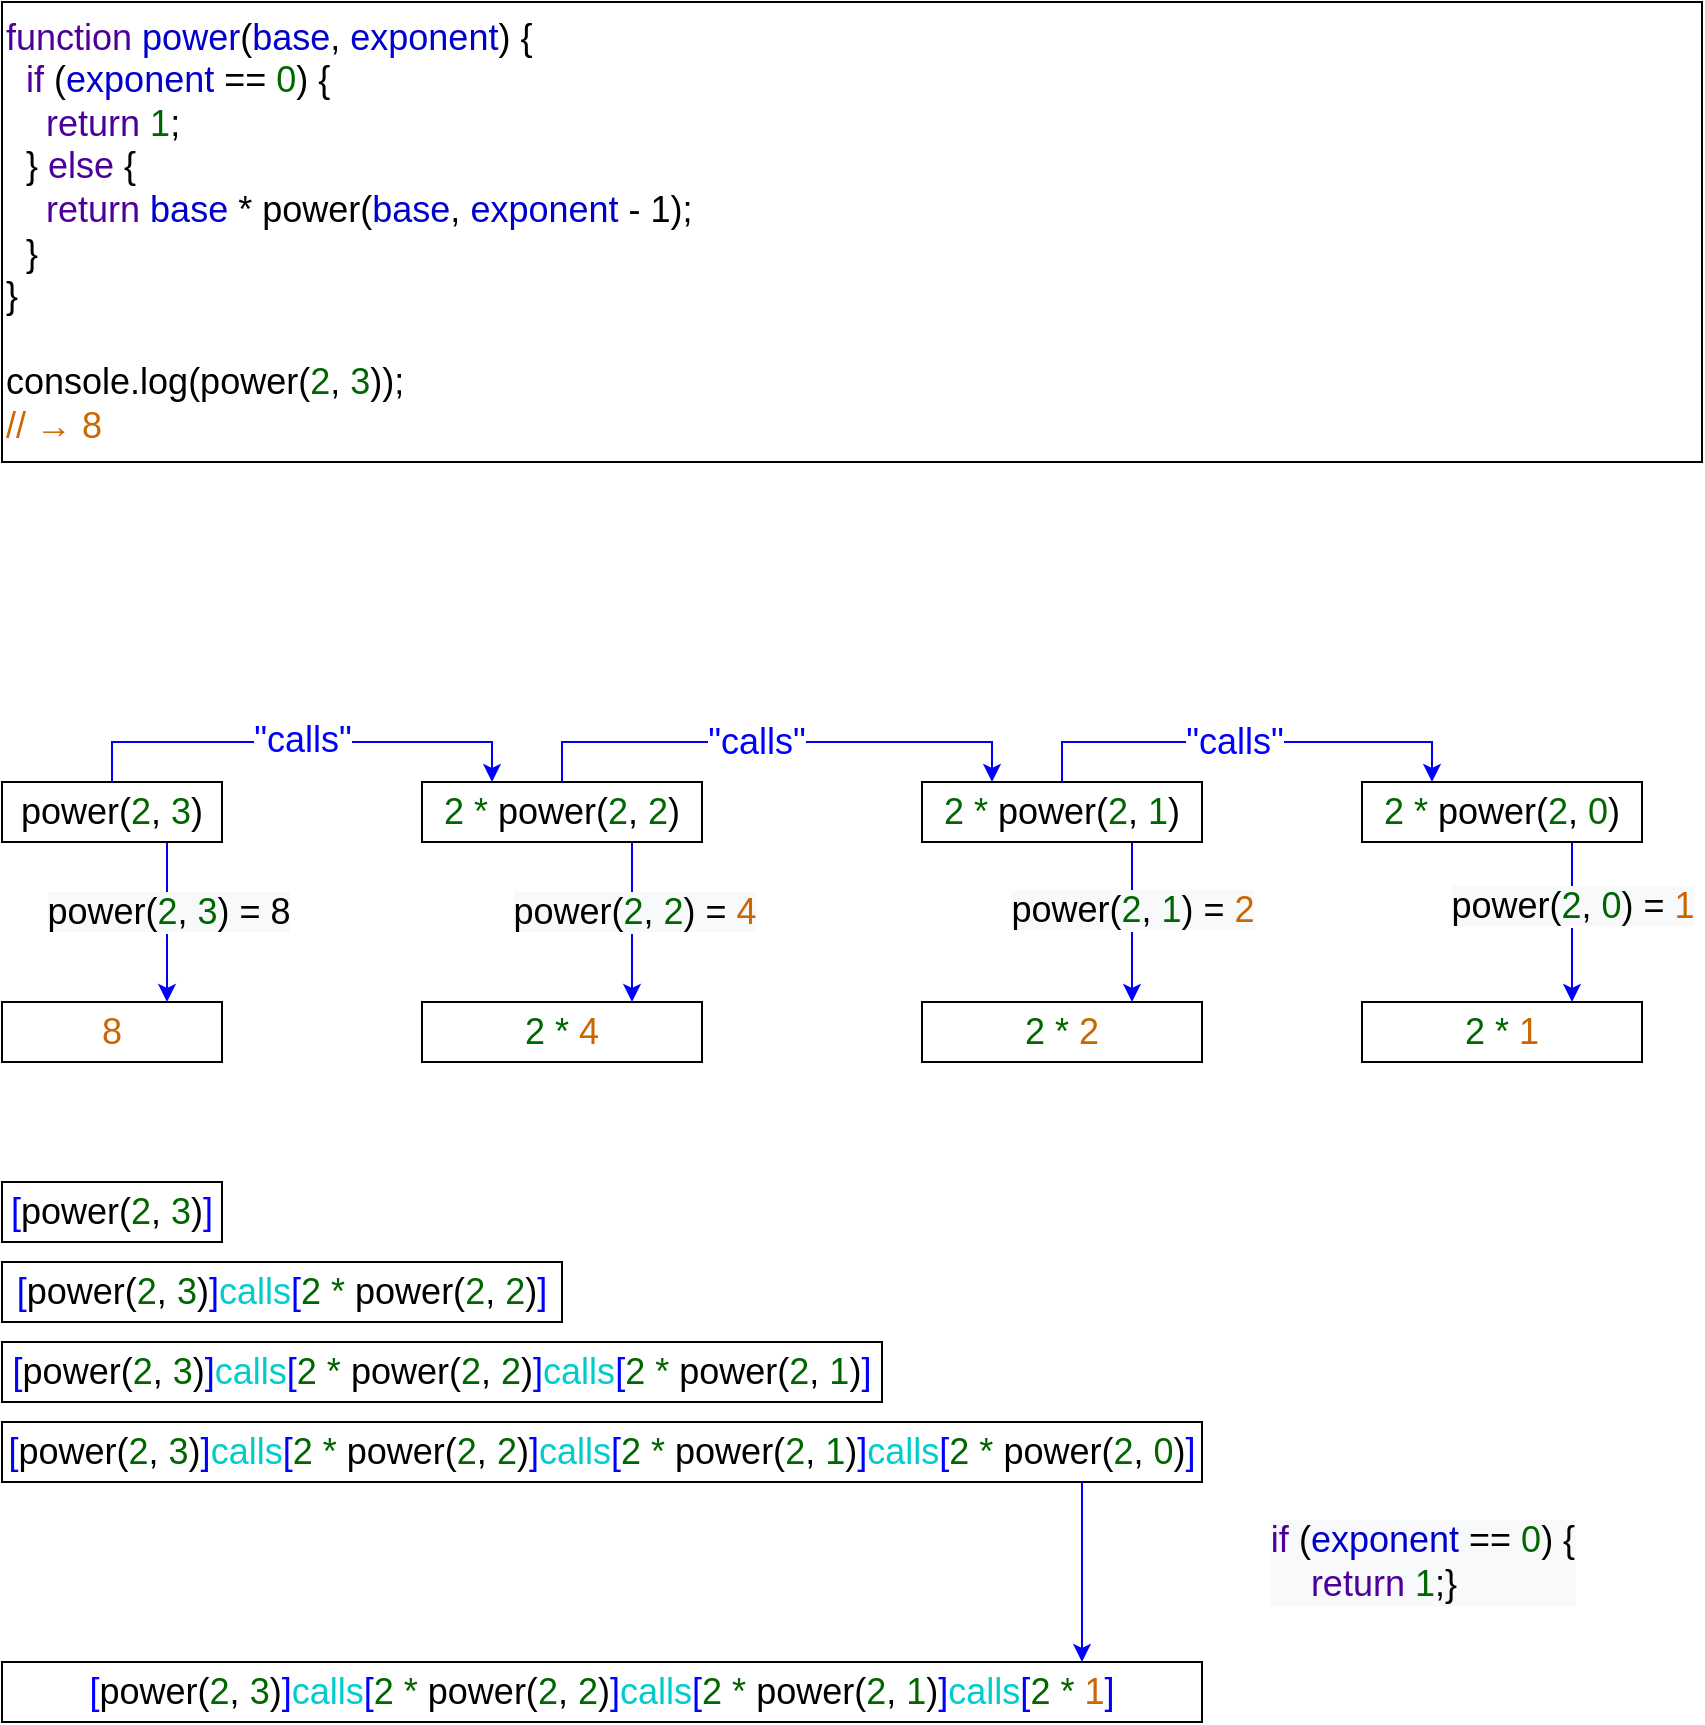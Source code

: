 <mxfile version="15.8.2" type="device"><diagram id="Qraq3wW1zcO4OfZ6mcUn" name="Page-1"><mxGraphModel dx="1102" dy="582" grid="1" gridSize="10" guides="1" tooltips="1" connect="1" arrows="1" fold="1" page="1" pageScale="1" pageWidth="850" pageHeight="1100" math="0" shadow="0"><root><mxCell id="0"/><mxCell id="1" parent="0"/><mxCell id="-QdokpO90p7J2zK2wVja-1" value="&lt;div style=&quot;font-size: 18px&quot;&gt;&lt;font style=&quot;font-size: 18px&quot;&gt;&lt;font color=&quot;#4c0099&quot;&gt;function &lt;/font&gt;&lt;font color=&quot;#0000cc&quot;&gt;power&lt;/font&gt;(&lt;font color=&quot;#0000cc&quot;&gt;base&lt;/font&gt;, &lt;font color=&quot;#0000cc&quot;&gt;exponent&lt;/font&gt;) {&lt;/font&gt;&lt;/div&gt;&lt;div style=&quot;font-size: 18px&quot;&gt;&lt;font style=&quot;font-size: 18px&quot;&gt;&amp;nbsp; &lt;font color=&quot;#4c0099&quot;&gt;if &lt;/font&gt;(&lt;font color=&quot;#0000cc&quot;&gt;exponent &lt;/font&gt;== &lt;font color=&quot;#006600&quot;&gt;0&lt;/font&gt;) {&lt;/font&gt;&lt;/div&gt;&lt;div style=&quot;font-size: 18px&quot;&gt;&lt;font style=&quot;font-size: 18px&quot;&gt;&amp;nbsp; &amp;nbsp; &lt;font color=&quot;#4c0099&quot;&gt;return &lt;/font&gt;&lt;font color=&quot;#006600&quot;&gt;1&lt;/font&gt;;&lt;/font&gt;&lt;/div&gt;&lt;div style=&quot;font-size: 18px&quot;&gt;&lt;font style=&quot;font-size: 18px&quot;&gt;&amp;nbsp; } &lt;font color=&quot;#4c0099&quot;&gt;else &lt;/font&gt;{&lt;/font&gt;&lt;/div&gt;&lt;div style=&quot;font-size: 18px&quot;&gt;&lt;font style=&quot;font-size: 18px&quot;&gt;&amp;nbsp; &amp;nbsp; &lt;font color=&quot;#4c0099&quot;&gt;return &lt;/font&gt;&lt;font color=&quot;#0000cc&quot;&gt;base &lt;/font&gt;* power(&lt;font color=&quot;#0000cc&quot;&gt;base&lt;/font&gt;, &lt;font color=&quot;#0000cc&quot;&gt;exponent &lt;/font&gt;- 1);&lt;/font&gt;&lt;/div&gt;&lt;div style=&quot;font-size: 18px&quot;&gt;&lt;font style=&quot;font-size: 18px&quot;&gt;&amp;nbsp; }&lt;/font&gt;&lt;/div&gt;&lt;div style=&quot;font-size: 18px&quot;&gt;&lt;font style=&quot;font-size: 18px&quot;&gt;}&lt;/font&gt;&lt;/div&gt;&lt;div style=&quot;font-size: 18px&quot;&gt;&lt;font style=&quot;font-size: 18px&quot;&gt;&lt;br&gt;&lt;/font&gt;&lt;/div&gt;&lt;div style=&quot;font-size: 18px&quot;&gt;&lt;font style=&quot;font-size: 18px&quot;&gt;console.log(power(&lt;font color=&quot;#006600&quot;&gt;2&lt;/font&gt;, &lt;font color=&quot;#006600&quot;&gt;3&lt;/font&gt;));&lt;/font&gt;&lt;/div&gt;&lt;div style=&quot;font-size: 18px&quot;&gt;&lt;font style=&quot;font-size: 18px&quot; color=&quot;#cc6600&quot;&gt;// → 8&lt;/font&gt;&lt;/div&gt;" style="rounded=0;whiteSpace=wrap;html=1;align=left;" vertex="1" parent="1"><mxGeometry width="850" height="230" as="geometry"/></mxCell><mxCell id="-QdokpO90p7J2zK2wVja-154" style="edgeStyle=orthogonalEdgeStyle;rounded=0;orthogonalLoop=1;jettySize=auto;html=1;exitX=0.5;exitY=0;exitDx=0;exitDy=0;entryX=0.25;entryY=0;entryDx=0;entryDy=0;fontSize=18;fontColor=#CC00CC;strokeColor=#0000FF;" edge="1" parent="1" source="-QdokpO90p7J2zK2wVja-142" target="-QdokpO90p7J2zK2wVja-147"><mxGeometry relative="1" as="geometry"/></mxCell><mxCell id="-QdokpO90p7J2zK2wVja-158" value="&lt;font color=&quot;#0000ff&quot;&gt;&quot;calls&quot;&lt;/font&gt;" style="edgeLabel;html=1;align=center;verticalAlign=middle;resizable=0;points=[];fontSize=18;fontColor=#CC00CC;" vertex="1" connectable="0" parent="-QdokpO90p7J2zK2wVja-154"><mxGeometry x="-0.087" y="1" relative="1" as="geometry"><mxPoint x="10" as="offset"/></mxGeometry></mxCell><mxCell id="-QdokpO90p7J2zK2wVja-166" style="edgeStyle=orthogonalEdgeStyle;rounded=0;orthogonalLoop=1;jettySize=auto;html=1;exitX=0.75;exitY=1;exitDx=0;exitDy=0;entryX=0.75;entryY=0;entryDx=0;entryDy=0;fontSize=18;fontColor=#CC6600;strokeColor=#0000FF;" edge="1" parent="1" source="-QdokpO90p7J2zK2wVja-142" target="-QdokpO90p7J2zK2wVja-153"><mxGeometry relative="1" as="geometry"><Array as="points"><mxPoint x="83" y="450"/><mxPoint x="83" y="450"/></Array></mxGeometry></mxCell><mxCell id="-QdokpO90p7J2zK2wVja-167" value="&lt;span style=&quot;background-color: rgb(248 , 249 , 250) ; color: rgb(0 , 0 , 0) ; text-align: left&quot;&gt;power(&lt;/span&gt;&lt;font color=&quot;#006600&quot; style=&quot;background-color: rgb(248 , 249 , 250) ; text-align: left&quot;&gt;2&lt;/font&gt;&lt;span style=&quot;background-color: rgb(248 , 249 , 250) ; color: rgb(0 , 0 , 0) ; text-align: left&quot;&gt;, &lt;/span&gt;&lt;span style=&quot;background-color: rgb(248 , 249 , 250) ; text-align: left&quot;&gt;&lt;font color=&quot;#006600&quot;&gt;3&lt;/font&gt;&lt;/span&gt;&lt;span style=&quot;background-color: rgb(248 , 249 , 250) ; color: rgb(0 , 0 , 0) ; text-align: left&quot;&gt;) =&amp;nbsp;8&lt;/span&gt;" style="edgeLabel;html=1;align=center;verticalAlign=middle;resizable=0;points=[];fontSize=18;fontColor=#CC6600;" vertex="1" connectable="0" parent="-QdokpO90p7J2zK2wVja-166"><mxGeometry x="-0.135" relative="1" as="geometry"><mxPoint as="offset"/></mxGeometry></mxCell><mxCell id="-QdokpO90p7J2zK2wVja-142" value="&lt;span style=&quot;color: rgb(0 , 0 , 0) ; text-align: left&quot;&gt;power(&lt;/span&gt;&lt;font color=&quot;#006600&quot; style=&quot;text-align: left&quot;&gt;2&lt;/font&gt;&lt;span style=&quot;color: rgb(0 , 0 , 0) ; text-align: left&quot;&gt;,&amp;nbsp;&lt;/span&gt;&lt;font color=&quot;#006600&quot; style=&quot;text-align: left&quot;&gt;3&lt;/font&gt;&lt;span style=&quot;color: rgb(0 , 0 , 0) ; text-align: left&quot;&gt;)&lt;/span&gt;" style="rounded=0;whiteSpace=wrap;html=1;fontSize=18;fontColor=#CC00CC;align=center;" vertex="1" parent="1"><mxGeometry y="390" width="110" height="30" as="geometry"/></mxCell><mxCell id="-QdokpO90p7J2zK2wVja-155" style="edgeStyle=orthogonalEdgeStyle;rounded=0;orthogonalLoop=1;jettySize=auto;html=1;exitX=0.5;exitY=0;exitDx=0;exitDy=0;entryX=0.25;entryY=0;entryDx=0;entryDy=0;fontSize=18;fontColor=#CC00CC;strokeColor=#0000FF;" edge="1" parent="1" source="-QdokpO90p7J2zK2wVja-147" target="-QdokpO90p7J2zK2wVja-148"><mxGeometry relative="1" as="geometry"/></mxCell><mxCell id="-QdokpO90p7J2zK2wVja-171" value="&lt;span style=&quot;color: rgb(0 , 0 , 255)&quot;&gt;&quot;calls&quot;&lt;/span&gt;" style="edgeLabel;html=1;align=center;verticalAlign=middle;resizable=0;points=[];fontSize=18;fontColor=#CC6600;" vertex="1" connectable="0" parent="-QdokpO90p7J2zK2wVja-155"><mxGeometry x="-0.082" relative="1" as="geometry"><mxPoint as="offset"/></mxGeometry></mxCell><mxCell id="-QdokpO90p7J2zK2wVja-164" style="edgeStyle=orthogonalEdgeStyle;rounded=0;orthogonalLoop=1;jettySize=auto;html=1;exitX=0.75;exitY=1;exitDx=0;exitDy=0;entryX=0.75;entryY=0;entryDx=0;entryDy=0;fontSize=18;fontColor=#CC6600;strokeColor=#0000FF;" edge="1" parent="1" source="-QdokpO90p7J2zK2wVja-147" target="-QdokpO90p7J2zK2wVja-152"><mxGeometry relative="1" as="geometry"/></mxCell><mxCell id="-QdokpO90p7J2zK2wVja-165" value="&lt;span style=&quot;background-color: rgb(248 , 249 , 250) ; color: rgb(0 , 0 , 0) ; text-align: left&quot;&gt;power(&lt;/span&gt;&lt;font color=&quot;#006600&quot; style=&quot;background-color: rgb(248 , 249 , 250) ; text-align: left&quot;&gt;2&lt;/font&gt;&lt;span style=&quot;background-color: rgb(248 , 249 , 250) ; color: rgb(0 , 0 , 0) ; text-align: left&quot;&gt;, &lt;/span&gt;&lt;span style=&quot;background-color: rgb(248 , 249 , 250) ; text-align: left&quot;&gt;&lt;font color=&quot;#006600&quot;&gt;2&lt;/font&gt;&lt;/span&gt;&lt;span style=&quot;background-color: rgb(248 , 249 , 250) ; color: rgb(0 , 0 , 0) ; text-align: left&quot;&gt;) =&amp;nbsp;&lt;/span&gt;&lt;span style=&quot;background-color: rgb(248 , 249 , 250) ; text-align: left&quot;&gt;4&lt;/span&gt;" style="edgeLabel;html=1;align=center;verticalAlign=middle;resizable=0;points=[];fontSize=18;fontColor=#CC6600;" vertex="1" connectable="0" parent="-QdokpO90p7J2zK2wVja-164"><mxGeometry x="-0.135" y="1" relative="1" as="geometry"><mxPoint as="offset"/></mxGeometry></mxCell><mxCell id="-QdokpO90p7J2zK2wVja-147" value="&lt;span style=&quot;color: rgb(0 , 102 , 0) ; text-align: left&quot;&gt;2 *&amp;nbsp;&lt;/span&gt;&lt;span style=&quot;color: rgb(0 , 0 , 0) ; text-align: left&quot;&gt;power(&lt;/span&gt;&lt;font color=&quot;#006600&quot; style=&quot;text-align: left&quot;&gt;2&lt;/font&gt;&lt;span style=&quot;color: rgb(0 , 0 , 0) ; text-align: left&quot;&gt;, &lt;/span&gt;&lt;span style=&quot;text-align: left&quot;&gt;&lt;font color=&quot;#006600&quot;&gt;2&lt;/font&gt;&lt;/span&gt;&lt;span style=&quot;color: rgb(0 , 0 , 0) ; text-align: left&quot;&gt;)&lt;/span&gt;" style="rounded=0;whiteSpace=wrap;html=1;fontSize=18;fontColor=#CC00CC;align=center;" vertex="1" parent="1"><mxGeometry x="210" y="390" width="140" height="30" as="geometry"/></mxCell><mxCell id="-QdokpO90p7J2zK2wVja-156" style="edgeStyle=orthogonalEdgeStyle;rounded=0;orthogonalLoop=1;jettySize=auto;html=1;exitX=0.5;exitY=0;exitDx=0;exitDy=0;entryX=0.25;entryY=0;entryDx=0;entryDy=0;fontSize=18;fontColor=#CC00CC;strokeColor=#0000FF;" edge="1" parent="1" source="-QdokpO90p7J2zK2wVja-148" target="-QdokpO90p7J2zK2wVja-149"><mxGeometry relative="1" as="geometry"/></mxCell><mxCell id="-QdokpO90p7J2zK2wVja-172" value="&lt;span style=&quot;color: rgb(0 , 0 , 255)&quot;&gt;&quot;calls&quot;&lt;/span&gt;" style="edgeLabel;html=1;align=center;verticalAlign=middle;resizable=0;points=[];fontSize=18;fontColor=#CC6600;" vertex="1" connectable="0" parent="-QdokpO90p7J2zK2wVja-156"><mxGeometry x="-0.058" relative="1" as="geometry"><mxPoint as="offset"/></mxGeometry></mxCell><mxCell id="-QdokpO90p7J2zK2wVja-161" style="edgeStyle=orthogonalEdgeStyle;rounded=0;orthogonalLoop=1;jettySize=auto;html=1;exitX=0.75;exitY=1;exitDx=0;exitDy=0;fontSize=18;fontColor=#CC6600;strokeColor=#0000FF;entryX=0.75;entryY=0;entryDx=0;entryDy=0;" edge="1" parent="1" source="-QdokpO90p7J2zK2wVja-148" target="-QdokpO90p7J2zK2wVja-151"><mxGeometry relative="1" as="geometry"><mxPoint x="565" y="460" as="targetPoint"/><Array as="points"/></mxGeometry></mxCell><mxCell id="-QdokpO90p7J2zK2wVja-162" value="&lt;span style=&quot;background-color: rgb(248 , 249 , 250) ; color: rgb(0 , 0 , 0) ; text-align: left&quot;&gt;power(&lt;/span&gt;&lt;font color=&quot;#006600&quot; style=&quot;background-color: rgb(248 , 249 , 250) ; text-align: left&quot;&gt;2&lt;/font&gt;&lt;span style=&quot;background-color: rgb(248 , 249 , 250) ; color: rgb(0 , 0 , 0) ; text-align: left&quot;&gt;, &lt;/span&gt;&lt;span style=&quot;background-color: rgb(248 , 249 , 250) ; text-align: left&quot;&gt;&lt;font color=&quot;#006600&quot;&gt;1&lt;/font&gt;&lt;/span&gt;&lt;span style=&quot;background-color: rgb(248 , 249 , 250) ; color: rgb(0 , 0 , 0) ; text-align: left&quot;&gt;) =&amp;nbsp;&lt;/span&gt;&lt;span style=&quot;background-color: rgb(248 , 249 , 250) ; text-align: left&quot;&gt;2&lt;/span&gt;" style="edgeLabel;html=1;align=center;verticalAlign=middle;resizable=0;points=[];fontSize=18;fontColor=#CC6600;" vertex="1" connectable="0" parent="-QdokpO90p7J2zK2wVja-161"><mxGeometry x="-0.162" relative="1" as="geometry"><mxPoint as="offset"/></mxGeometry></mxCell><mxCell id="-QdokpO90p7J2zK2wVja-148" value="&lt;span style=&quot;color: rgb(0 , 102 , 0) ; text-align: left&quot;&gt;2 *&amp;nbsp;&lt;/span&gt;&lt;span style=&quot;color: rgb(0 , 0 , 0) ; text-align: left&quot;&gt;power(&lt;/span&gt;&lt;font color=&quot;#006600&quot; style=&quot;text-align: left&quot;&gt;2&lt;/font&gt;&lt;span style=&quot;color: rgb(0 , 0 , 0) ; text-align: left&quot;&gt;, &lt;/span&gt;&lt;span style=&quot;text-align: left&quot;&gt;&lt;font color=&quot;#006600&quot;&gt;1&lt;/font&gt;&lt;/span&gt;&lt;span style=&quot;color: rgb(0 , 0 , 0) ; text-align: left&quot;&gt;)&lt;/span&gt;" style="rounded=0;whiteSpace=wrap;html=1;fontSize=18;fontColor=#CC00CC;align=center;" vertex="1" parent="1"><mxGeometry x="460" y="390" width="140" height="30" as="geometry"/></mxCell><mxCell id="-QdokpO90p7J2zK2wVja-159" style="edgeStyle=orthogonalEdgeStyle;rounded=0;orthogonalLoop=1;jettySize=auto;html=1;exitX=0.75;exitY=1;exitDx=0;exitDy=0;entryX=0.75;entryY=0;entryDx=0;entryDy=0;fontSize=18;fontColor=#0000FF;strokeColor=#0000FF;" edge="1" parent="1" source="-QdokpO90p7J2zK2wVja-149" target="-QdokpO90p7J2zK2wVja-150"><mxGeometry relative="1" as="geometry"/></mxCell><mxCell id="-QdokpO90p7J2zK2wVja-160" value="&lt;span style=&quot;background-color: rgb(248 , 249 , 250) ; color: rgb(0 , 0 , 0) ; text-align: left&quot;&gt;power(&lt;/span&gt;&lt;font color=&quot;#006600&quot; style=&quot;background-color: rgb(248 , 249 , 250) ; text-align: left&quot;&gt;2&lt;/font&gt;&lt;span style=&quot;background-color: rgb(248 , 249 , 250) ; color: rgb(0 , 0 , 0) ; text-align: left&quot;&gt;,&amp;nbsp;&lt;/span&gt;&lt;span style=&quot;color: rgb(204 , 0 , 204) ; background-color: rgb(248 , 249 , 250) ; text-align: left&quot;&gt;&lt;font color=&quot;#006600&quot;&gt;0&lt;/font&gt;&lt;/span&gt;&lt;span style=&quot;background-color: rgb(248 , 249 , 250) ; color: rgb(0 , 0 , 0) ; text-align: left&quot;&gt;) = &lt;/span&gt;&lt;span style=&quot;background-color: rgb(248 , 249 , 250) ; text-align: left&quot;&gt;&lt;font color=&quot;#cc6600&quot;&gt;1&lt;/font&gt;&lt;/span&gt;" style="edgeLabel;html=1;align=center;verticalAlign=middle;resizable=0;points=[];fontSize=18;fontColor=#0000FF;" vertex="1" connectable="0" parent="-QdokpO90p7J2zK2wVja-159"><mxGeometry x="-0.197" relative="1" as="geometry"><mxPoint as="offset"/></mxGeometry></mxCell><mxCell id="-QdokpO90p7J2zK2wVja-149" value="&lt;span style=&quot;color: rgb(0 , 102 , 0) ; text-align: left&quot;&gt;2 *&amp;nbsp;&lt;/span&gt;&lt;span style=&quot;color: rgb(0 , 0 , 0) ; text-align: left&quot;&gt;power(&lt;/span&gt;&lt;font color=&quot;#006600&quot; style=&quot;text-align: left&quot;&gt;2&lt;/font&gt;&lt;span style=&quot;color: rgb(0 , 0 , 0) ; text-align: left&quot;&gt;, &lt;/span&gt;&lt;span style=&quot;text-align: left&quot;&gt;&lt;font color=&quot;#006600&quot;&gt;0&lt;/font&gt;&lt;/span&gt;&lt;span style=&quot;color: rgb(0 , 0 , 0) ; text-align: left&quot;&gt;)&lt;/span&gt;" style="rounded=0;whiteSpace=wrap;html=1;fontSize=18;fontColor=#CC00CC;align=center;" vertex="1" parent="1"><mxGeometry x="680" y="390" width="140" height="30" as="geometry"/></mxCell><mxCell id="-QdokpO90p7J2zK2wVja-150" value="&lt;span style=&quot;color: rgb(0 , 102 , 0) ; text-align: left&quot;&gt;2 * &lt;/span&gt;&lt;span style=&quot;text-align: left&quot;&gt;&lt;font color=&quot;#cc6600&quot;&gt;1&lt;/font&gt;&lt;/span&gt;" style="rounded=0;whiteSpace=wrap;html=1;fontSize=18;fontColor=#CC00CC;align=center;" vertex="1" parent="1"><mxGeometry x="680" y="500" width="140" height="30" as="geometry"/></mxCell><mxCell id="-QdokpO90p7J2zK2wVja-151" value="&lt;span style=&quot;color: rgb(0 , 102 , 0) ; text-align: left&quot;&gt;2 * &lt;/span&gt;&lt;span style=&quot;text-align: left&quot;&gt;&lt;font color=&quot;#cc6600&quot;&gt;2&lt;/font&gt;&lt;/span&gt;" style="rounded=0;whiteSpace=wrap;html=1;fontSize=18;fontColor=#CC00CC;align=center;" vertex="1" parent="1"><mxGeometry x="460" y="500" width="140" height="30" as="geometry"/></mxCell><mxCell id="-QdokpO90p7J2zK2wVja-152" value="&lt;span style=&quot;color: rgb(0 , 102 , 0) ; text-align: left&quot;&gt;2 * &lt;/span&gt;&lt;span style=&quot;text-align: left&quot;&gt;&lt;font color=&quot;#cc6600&quot;&gt;4&lt;/font&gt;&lt;/span&gt;" style="rounded=0;whiteSpace=wrap;html=1;fontSize=18;fontColor=#CC00CC;align=center;" vertex="1" parent="1"><mxGeometry x="210" y="500" width="140" height="30" as="geometry"/></mxCell><mxCell id="-QdokpO90p7J2zK2wVja-153" value="&lt;div style=&quot;text-align: left&quot;&gt;&lt;span&gt;&lt;font color=&quot;#cc6600&quot;&gt;8&lt;/font&gt;&lt;/span&gt;&lt;/div&gt;" style="rounded=0;whiteSpace=wrap;html=1;fontSize=18;fontColor=#CC00CC;align=center;" vertex="1" parent="1"><mxGeometry y="500" width="110" height="30" as="geometry"/></mxCell><mxCell id="-QdokpO90p7J2zK2wVja-174" value="&lt;span style=&quot;text-align: left&quot;&gt;&lt;font color=&quot;#0000ff&quot;&gt;[&lt;/font&gt;&lt;/span&gt;&lt;span style=&quot;color: rgb(0 , 0 , 0) ; text-align: left&quot;&gt;power(&lt;/span&gt;&lt;font color=&quot;#006600&quot; style=&quot;text-align: left&quot;&gt;2&lt;/font&gt;&lt;span style=&quot;color: rgb(0 , 0 , 0) ; text-align: left&quot;&gt;,&amp;nbsp;&lt;/span&gt;&lt;font color=&quot;#006600&quot; style=&quot;text-align: left&quot;&gt;3&lt;/font&gt;&lt;span style=&quot;color: rgb(0 , 0 , 0) ; text-align: left&quot;&gt;)&lt;/span&gt;&lt;span style=&quot;color: rgb(0 , 0 , 255) ; text-align: left&quot;&gt;]&lt;/span&gt;" style="rounded=0;whiteSpace=wrap;html=1;fontSize=18;fontColor=#CC00CC;align=center;" vertex="1" parent="1"><mxGeometry y="590" width="110" height="30" as="geometry"/></mxCell><mxCell id="-QdokpO90p7J2zK2wVja-175" value="&lt;span style=&quot;color: rgb(0 , 0 , 255) ; text-align: left&quot;&gt;[&lt;/span&gt;&lt;span style=&quot;color: rgb(0 , 0 , 0) ; text-align: left&quot;&gt;power(&lt;/span&gt;&lt;font color=&quot;#006600&quot; style=&quot;text-align: left&quot;&gt;2&lt;/font&gt;&lt;span style=&quot;color: rgb(0 , 0 , 0) ; text-align: left&quot;&gt;,&amp;nbsp;&lt;/span&gt;&lt;font color=&quot;#006600&quot; style=&quot;text-align: left&quot;&gt;3&lt;/font&gt;&lt;span style=&quot;color: rgb(0 , 0 , 0) ; text-align: left&quot;&gt;)&lt;/span&gt;&lt;span style=&quot;color: rgb(0 , 0 , 255) ; text-align: left&quot;&gt;]&lt;/span&gt;&lt;span style=&quot;text-align: left&quot;&gt;&lt;font color=&quot;#00cccc&quot;&gt;calls&lt;/font&gt;&lt;/span&gt;&lt;span style=&quot;color: rgb(0 , 0 , 255) ; text-align: left&quot;&gt;[&lt;/span&gt;&lt;span style=&quot;color: rgb(0 , 102 , 0) ; text-align: left&quot;&gt;2 *&amp;nbsp;&lt;/span&gt;&lt;span style=&quot;color: rgb(0 , 0 , 0) ; text-align: left&quot;&gt;power(&lt;/span&gt;&lt;font color=&quot;#006600&quot; style=&quot;text-align: left&quot;&gt;2&lt;/font&gt;&lt;span style=&quot;color: rgb(0 , 0 , 0) ; text-align: left&quot;&gt;,&amp;nbsp;&lt;/span&gt;&lt;span style=&quot;text-align: left&quot;&gt;&lt;font color=&quot;#006600&quot;&gt;2&lt;/font&gt;&lt;/span&gt;&lt;span style=&quot;color: rgb(0 , 0 , 0) ; text-align: left&quot;&gt;)&lt;/span&gt;&lt;span style=&quot;color: rgb(0 , 0 , 255) ; text-align: left&quot;&gt;]&lt;/span&gt;" style="rounded=0;whiteSpace=wrap;html=1;fontSize=18;fontColor=#CC00CC;align=center;" vertex="1" parent="1"><mxGeometry y="630" width="280" height="30" as="geometry"/></mxCell><mxCell id="-QdokpO90p7J2zK2wVja-176" value="&lt;span style=&quot;color: rgb(0 , 0 , 255) ; text-align: left&quot;&gt;[&lt;/span&gt;&lt;span style=&quot;color: rgb(0 , 0 , 0) ; text-align: left&quot;&gt;power(&lt;/span&gt;&lt;font color=&quot;#006600&quot; style=&quot;text-align: left&quot;&gt;2&lt;/font&gt;&lt;span style=&quot;color: rgb(0 , 0 , 0) ; text-align: left&quot;&gt;,&amp;nbsp;&lt;/span&gt;&lt;font color=&quot;#006600&quot; style=&quot;text-align: left&quot;&gt;3&lt;/font&gt;&lt;span style=&quot;color: rgb(0 , 0 , 0) ; text-align: left&quot;&gt;)&lt;/span&gt;&lt;span style=&quot;color: rgb(0 , 0 , 255) ; text-align: left&quot;&gt;]&lt;/span&gt;&lt;span style=&quot;text-align: left&quot;&gt;&lt;font color=&quot;#00cccc&quot;&gt;calls&lt;/font&gt;&lt;/span&gt;&lt;span style=&quot;color: rgb(0 , 0 , 255) ; text-align: left&quot;&gt;[&lt;/span&gt;&lt;span style=&quot;color: rgb(0 , 102 , 0) ; text-align: left&quot;&gt;2 *&amp;nbsp;&lt;/span&gt;&lt;span style=&quot;color: rgb(0 , 0 , 0) ; text-align: left&quot;&gt;power(&lt;/span&gt;&lt;font color=&quot;#006600&quot; style=&quot;text-align: left&quot;&gt;2&lt;/font&gt;&lt;span style=&quot;color: rgb(0 , 0 , 0) ; text-align: left&quot;&gt;,&amp;nbsp;&lt;/span&gt;&lt;span style=&quot;text-align: left&quot;&gt;&lt;font color=&quot;#006600&quot;&gt;2&lt;/font&gt;&lt;/span&gt;&lt;span style=&quot;color: rgb(0 , 0 , 0) ; text-align: left&quot;&gt;)&lt;/span&gt;&lt;span style=&quot;color: rgb(0 , 0 , 255) ; text-align: left&quot;&gt;]&lt;/span&gt;&lt;span style=&quot;text-align: left&quot;&gt;&lt;font color=&quot;#00cccc&quot;&gt;calls&lt;/font&gt;&lt;/span&gt;&lt;span style=&quot;color: rgb(0 , 0 , 255) ; text-align: left&quot;&gt;[&lt;/span&gt;&lt;span style=&quot;color: rgb(0 , 102 , 0) ; text-align: left&quot;&gt;2 *&amp;nbsp;&lt;/span&gt;&lt;span style=&quot;color: rgb(0 , 0 , 0) ; text-align: left&quot;&gt;power(&lt;/span&gt;&lt;font color=&quot;#006600&quot; style=&quot;text-align: left&quot;&gt;2&lt;/font&gt;&lt;span style=&quot;color: rgb(0 , 0 , 0) ; text-align: left&quot;&gt;, &lt;/span&gt;&lt;span style=&quot;text-align: left&quot;&gt;&lt;font color=&quot;#006600&quot;&gt;1&lt;/font&gt;&lt;/span&gt;&lt;span style=&quot;color: rgb(0 , 0 , 0) ; text-align: left&quot;&gt;)&lt;/span&gt;&lt;span style=&quot;color: rgb(0 , 0 , 255) ; text-align: left&quot;&gt;]&lt;/span&gt;" style="rounded=0;whiteSpace=wrap;html=1;fontSize=18;fontColor=#CC00CC;align=center;" vertex="1" parent="1"><mxGeometry y="670" width="440" height="30" as="geometry"/></mxCell><mxCell id="-QdokpO90p7J2zK2wVja-177" value="&lt;span style=&quot;color: rgb(0 , 0 , 255) ; text-align: left&quot;&gt;[&lt;/span&gt;&lt;span style=&quot;color: rgb(0 , 0 , 0) ; text-align: left&quot;&gt;power(&lt;/span&gt;&lt;font color=&quot;#006600&quot; style=&quot;text-align: left&quot;&gt;2&lt;/font&gt;&lt;span style=&quot;color: rgb(0 , 0 , 0) ; text-align: left&quot;&gt;,&amp;nbsp;&lt;/span&gt;&lt;font color=&quot;#006600&quot; style=&quot;text-align: left&quot;&gt;3&lt;/font&gt;&lt;span style=&quot;color: rgb(0 , 0 , 0) ; text-align: left&quot;&gt;)&lt;/span&gt;&lt;span style=&quot;color: rgb(0 , 0 , 255) ; text-align: left&quot;&gt;]&lt;/span&gt;&lt;span style=&quot;text-align: left&quot;&gt;&lt;font color=&quot;#00cccc&quot;&gt;calls&lt;/font&gt;&lt;/span&gt;&lt;span style=&quot;color: rgb(0 , 0 , 255) ; text-align: left&quot;&gt;[&lt;/span&gt;&lt;span style=&quot;color: rgb(0 , 102 , 0) ; text-align: left&quot;&gt;2 *&amp;nbsp;&lt;/span&gt;&lt;span style=&quot;color: rgb(0 , 0 , 0) ; text-align: left&quot;&gt;power(&lt;/span&gt;&lt;font color=&quot;#006600&quot; style=&quot;text-align: left&quot;&gt;2&lt;/font&gt;&lt;span style=&quot;color: rgb(0 , 0 , 0) ; text-align: left&quot;&gt;,&amp;nbsp;&lt;/span&gt;&lt;span style=&quot;text-align: left&quot;&gt;&lt;font color=&quot;#006600&quot;&gt;2&lt;/font&gt;&lt;/span&gt;&lt;span style=&quot;color: rgb(0 , 0 , 0) ; text-align: left&quot;&gt;)&lt;/span&gt;&lt;span style=&quot;color: rgb(0 , 0 , 255) ; text-align: left&quot;&gt;]&lt;/span&gt;&lt;span style=&quot;text-align: left&quot;&gt;&lt;font color=&quot;#00cccc&quot;&gt;calls&lt;/font&gt;&lt;/span&gt;&lt;span style=&quot;color: rgb(0 , 0 , 255) ; text-align: left&quot;&gt;[&lt;/span&gt;&lt;span style=&quot;color: rgb(0 , 102 , 0) ; text-align: left&quot;&gt;2 *&amp;nbsp;&lt;/span&gt;&lt;span style=&quot;color: rgb(0 , 0 , 0) ; text-align: left&quot;&gt;power(&lt;/span&gt;&lt;font color=&quot;#006600&quot; style=&quot;text-align: left&quot;&gt;2&lt;/font&gt;&lt;span style=&quot;color: rgb(0 , 0 , 0) ; text-align: left&quot;&gt;, &lt;/span&gt;&lt;span style=&quot;text-align: left&quot;&gt;&lt;font color=&quot;#006600&quot;&gt;1&lt;/font&gt;&lt;/span&gt;&lt;span style=&quot;color: rgb(0 , 0 , 0) ; text-align: left&quot;&gt;)&lt;/span&gt;&lt;span style=&quot;color: rgb(0 , 0 , 255) ; text-align: left&quot;&gt;]&lt;/span&gt;&lt;span style=&quot;text-align: left&quot;&gt;&lt;font color=&quot;#00cccc&quot;&gt;calls&lt;/font&gt;&lt;/span&gt;&lt;span style=&quot;color: rgb(0 , 0 , 255) ; text-align: left&quot;&gt;[&lt;/span&gt;&lt;span style=&quot;color: rgb(0 , 102 , 0) ; text-align: left&quot;&gt;2 *&amp;nbsp;&lt;/span&gt;&lt;span style=&quot;color: rgb(0 , 0 , 0) ; text-align: left&quot;&gt;power(&lt;/span&gt;&lt;font color=&quot;#006600&quot; style=&quot;text-align: left&quot;&gt;2&lt;/font&gt;&lt;span style=&quot;color: rgb(0 , 0 , 0) ; text-align: left&quot;&gt;, &lt;/span&gt;&lt;span style=&quot;text-align: left&quot;&gt;&lt;font color=&quot;#006600&quot;&gt;0&lt;/font&gt;&lt;/span&gt;&lt;span style=&quot;color: rgb(0 , 0 , 0) ; text-align: left&quot;&gt;)&lt;/span&gt;&lt;span style=&quot;color: rgb(0 , 0 , 255) ; text-align: left&quot;&gt;]&lt;/span&gt;" style="rounded=0;whiteSpace=wrap;html=1;fontSize=18;fontColor=#CC00CC;align=center;" vertex="1" parent="1"><mxGeometry y="710" width="600" height="30" as="geometry"/></mxCell><mxCell id="-QdokpO90p7J2zK2wVja-178" value="" style="endArrow=classic;html=1;rounded=0;fontSize=18;fontColor=#00CCCC;strokeColor=#0000FF;" edge="1" parent="1"><mxGeometry width="50" height="50" relative="1" as="geometry"><mxPoint x="540" y="740" as="sourcePoint"/><mxPoint x="540" y="830" as="targetPoint"/></mxGeometry></mxCell><mxCell id="-QdokpO90p7J2zK2wVja-179" value="&lt;div style=&quot;color: rgb(0 , 0 , 0) ; text-align: left ; background-color: rgb(248 , 249 , 250)&quot;&gt;&lt;font color=&quot;#4c0099&quot;&gt;if&amp;nbsp;&lt;/font&gt;(&lt;font color=&quot;#0000cc&quot;&gt;exponent&amp;nbsp;&lt;/font&gt;==&amp;nbsp;&lt;font color=&quot;#006600&quot;&gt;0&lt;/font&gt;) {&lt;/div&gt;&lt;div style=&quot;color: rgb(0 , 0 , 0) ; text-align: left ; background-color: rgb(248 , 249 , 250)&quot;&gt;&amp;nbsp; &amp;nbsp;&amp;nbsp;&lt;font color=&quot;#4c0099&quot;&gt;return&amp;nbsp;&lt;/font&gt;&lt;font color=&quot;#006600&quot;&gt;1&lt;/font&gt;;}&lt;/div&gt;" style="edgeLabel;html=1;align=center;verticalAlign=middle;resizable=0;points=[];fontSize=18;fontColor=#00CCCC;" vertex="1" connectable="0" parent="-QdokpO90p7J2zK2wVja-178"><mxGeometry x="-0.182" relative="1" as="geometry"><mxPoint x="170" y="3" as="offset"/></mxGeometry></mxCell><mxCell id="-QdokpO90p7J2zK2wVja-180" value="&lt;span style=&quot;color: rgb(0 , 0 , 255) ; text-align: left&quot;&gt;[&lt;/span&gt;&lt;span style=&quot;color: rgb(0 , 0 , 0) ; text-align: left&quot;&gt;power(&lt;/span&gt;&lt;font color=&quot;#006600&quot; style=&quot;text-align: left&quot;&gt;2&lt;/font&gt;&lt;span style=&quot;color: rgb(0 , 0 , 0) ; text-align: left&quot;&gt;,&amp;nbsp;&lt;/span&gt;&lt;font color=&quot;#006600&quot; style=&quot;text-align: left&quot;&gt;3&lt;/font&gt;&lt;span style=&quot;color: rgb(0 , 0 , 0) ; text-align: left&quot;&gt;)&lt;/span&gt;&lt;span style=&quot;color: rgb(0 , 0 , 255) ; text-align: left&quot;&gt;]&lt;/span&gt;&lt;span style=&quot;text-align: left&quot;&gt;&lt;font color=&quot;#00cccc&quot;&gt;calls&lt;/font&gt;&lt;/span&gt;&lt;span style=&quot;color: rgb(0 , 0 , 255) ; text-align: left&quot;&gt;[&lt;/span&gt;&lt;span style=&quot;color: rgb(0 , 102 , 0) ; text-align: left&quot;&gt;2 *&amp;nbsp;&lt;/span&gt;&lt;span style=&quot;color: rgb(0 , 0 , 0) ; text-align: left&quot;&gt;power(&lt;/span&gt;&lt;font color=&quot;#006600&quot; style=&quot;text-align: left&quot;&gt;2&lt;/font&gt;&lt;span style=&quot;color: rgb(0 , 0 , 0) ; text-align: left&quot;&gt;,&amp;nbsp;&lt;/span&gt;&lt;span style=&quot;text-align: left&quot;&gt;&lt;font color=&quot;#006600&quot;&gt;2&lt;/font&gt;&lt;/span&gt;&lt;span style=&quot;color: rgb(0 , 0 , 0) ; text-align: left&quot;&gt;)&lt;/span&gt;&lt;span style=&quot;color: rgb(0 , 0 , 255) ; text-align: left&quot;&gt;]&lt;/span&gt;&lt;span style=&quot;text-align: left&quot;&gt;&lt;font color=&quot;#00cccc&quot;&gt;calls&lt;/font&gt;&lt;/span&gt;&lt;span style=&quot;color: rgb(0 , 0 , 255) ; text-align: left&quot;&gt;[&lt;/span&gt;&lt;span style=&quot;color: rgb(0 , 102 , 0) ; text-align: left&quot;&gt;2 *&amp;nbsp;&lt;/span&gt;&lt;span style=&quot;color: rgb(0 , 0 , 0) ; text-align: left&quot;&gt;power(&lt;/span&gt;&lt;font color=&quot;#006600&quot; style=&quot;text-align: left&quot;&gt;2&lt;/font&gt;&lt;span style=&quot;color: rgb(0 , 0 , 0) ; text-align: left&quot;&gt;, &lt;/span&gt;&lt;span style=&quot;text-align: left&quot;&gt;&lt;font color=&quot;#006600&quot;&gt;1&lt;/font&gt;&lt;/span&gt;&lt;span style=&quot;color: rgb(0 , 0 , 0) ; text-align: left&quot;&gt;)&lt;/span&gt;&lt;span style=&quot;color: rgb(0 , 0 , 255) ; text-align: left&quot;&gt;]&lt;/span&gt;&lt;span style=&quot;text-align: left&quot;&gt;&lt;font color=&quot;#00cccc&quot;&gt;calls&lt;/font&gt;&lt;/span&gt;&lt;span style=&quot;color: rgb(0 , 0 , 255) ; text-align: left&quot;&gt;[&lt;/span&gt;&lt;span style=&quot;color: rgb(0 , 102 , 0) ; text-align: left&quot;&gt;2 * &lt;/span&gt;&lt;span style=&quot;text-align: left&quot;&gt;&lt;font color=&quot;#cc6600&quot;&gt;1&lt;/font&gt;&lt;/span&gt;&lt;span style=&quot;color: rgb(0 , 0 , 255) ; text-align: left&quot;&gt;]&lt;/span&gt;" style="rounded=0;whiteSpace=wrap;html=1;fontSize=18;fontColor=#CC00CC;align=center;" vertex="1" parent="1"><mxGeometry y="830" width="600" height="30" as="geometry"/></mxCell></root></mxGraphModel></diagram></mxfile>